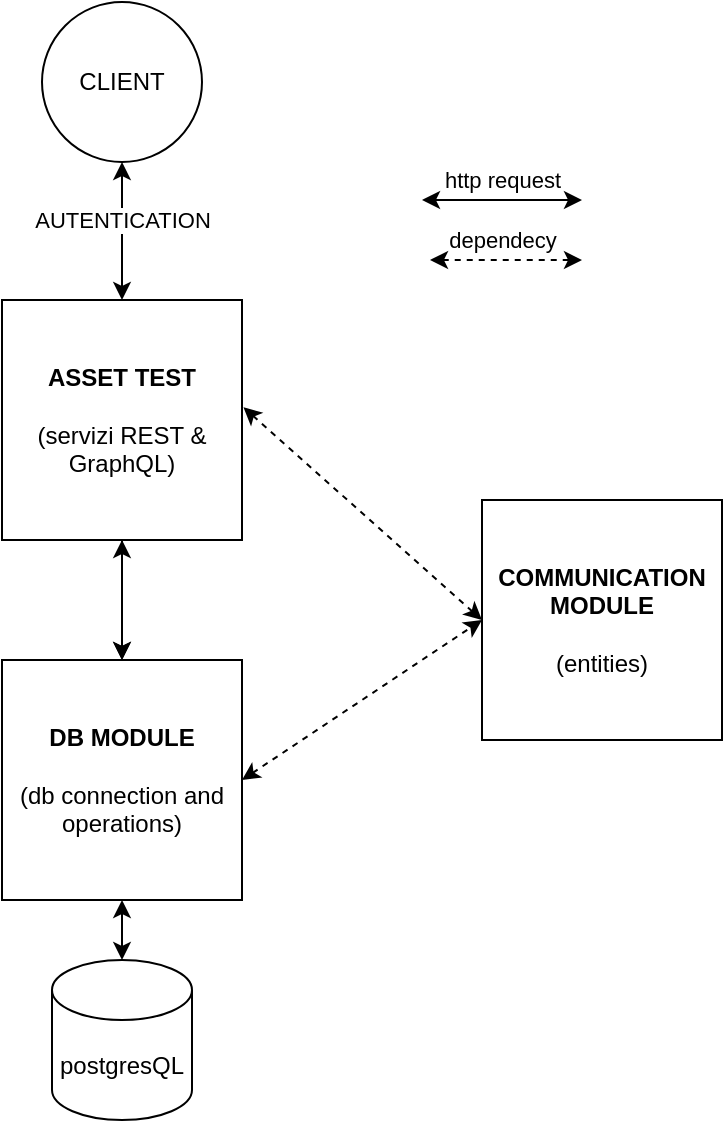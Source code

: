 <mxfile version="14.0.1" type="github"><diagram id="DuSW3beoVCh9P2xBlF8_" name="Page-1"><mxGraphModel dx="782" dy="1638" grid="1" gridSize="10" guides="1" tooltips="1" connect="1" arrows="1" fold="1" page="1" pageScale="1" pageWidth="827" pageHeight="1169" math="0" shadow="0"><root><mxCell id="0"/><mxCell id="1" parent="0"/><mxCell id="1WwZjCO7sUGnEkTwEjaJ-5" value="&lt;font style=&quot;font-size: 12px&quot;&gt;&lt;b&gt;COMMUNICATION MODULE&lt;/b&gt;&lt;br&gt;&lt;br&gt;(entities)&lt;br&gt;&lt;/font&gt;" style="whiteSpace=wrap;html=1;aspect=fixed;" vertex="1" parent="1"><mxGeometry x="380" y="90" width="120" height="120" as="geometry"/></mxCell><mxCell id="1WwZjCO7sUGnEkTwEjaJ-20" style="rounded=0;orthogonalLoop=1;jettySize=auto;html=1;exitX=1;exitY=0.5;exitDx=0;exitDy=0;entryX=0;entryY=0.5;entryDx=0;entryDy=0;startArrow=classic;startFill=1;dashed=1;" edge="1" parent="1" source="1WwZjCO7sUGnEkTwEjaJ-8" target="1WwZjCO7sUGnEkTwEjaJ-5"><mxGeometry relative="1" as="geometry"/></mxCell><mxCell id="1WwZjCO7sUGnEkTwEjaJ-31" style="edgeStyle=none;rounded=0;orthogonalLoop=1;jettySize=auto;html=1;exitX=0.5;exitY=1;exitDx=0;exitDy=0;entryX=0.5;entryY=0;entryDx=0;entryDy=0;entryPerimeter=0;startArrow=classic;startFill=1;" edge="1" parent="1" source="1WwZjCO7sUGnEkTwEjaJ-8" target="1WwZjCO7sUGnEkTwEjaJ-28"><mxGeometry relative="1" as="geometry"/></mxCell><mxCell id="1WwZjCO7sUGnEkTwEjaJ-8" value="&lt;b&gt;DB MODULE&lt;br&gt;&lt;/b&gt;&lt;br&gt;(db connection and operations)" style="whiteSpace=wrap;html=1;aspect=fixed;" vertex="1" parent="1"><mxGeometry x="140" y="170" width="120" height="120" as="geometry"/></mxCell><mxCell id="1WwZjCO7sUGnEkTwEjaJ-19" style="edgeStyle=orthogonalEdgeStyle;rounded=0;orthogonalLoop=1;jettySize=auto;html=1;exitX=0.5;exitY=1;exitDx=0;exitDy=0;" edge="1" parent="1" source="1WwZjCO7sUGnEkTwEjaJ-11" target="1WwZjCO7sUGnEkTwEjaJ-8"><mxGeometry relative="1" as="geometry"/></mxCell><mxCell id="1WwZjCO7sUGnEkTwEjaJ-21" value="" style="edgeStyle=none;rounded=0;orthogonalLoop=1;jettySize=auto;html=1;startArrow=classic;startFill=1;" edge="1" parent="1" source="1WwZjCO7sUGnEkTwEjaJ-11" target="1WwZjCO7sUGnEkTwEjaJ-8"><mxGeometry relative="1" as="geometry"/></mxCell><mxCell id="1WwZjCO7sUGnEkTwEjaJ-11" value="&lt;b&gt;ASSET TEST&lt;/b&gt;&lt;br&gt;&lt;br&gt;(servizi REST &amp;amp; GraphQL)" style="whiteSpace=wrap;html=1;aspect=fixed;" vertex="1" parent="1"><mxGeometry x="140" y="-10" width="120" height="120" as="geometry"/></mxCell><mxCell id="1WwZjCO7sUGnEkTwEjaJ-14" value="CLIENT" style="ellipse;whiteSpace=wrap;html=1;aspect=fixed;" vertex="1" parent="1"><mxGeometry x="160" y="-159" width="80" height="80" as="geometry"/></mxCell><mxCell id="1WwZjCO7sUGnEkTwEjaJ-15" value="" style="endArrow=classic;html=1;entryX=0.5;entryY=0;entryDx=0;entryDy=0;exitX=0.5;exitY=1;exitDx=0;exitDy=0;startArrow=classic;startFill=1;" edge="1" parent="1" source="1WwZjCO7sUGnEkTwEjaJ-14" target="1WwZjCO7sUGnEkTwEjaJ-11"><mxGeometry width="50" height="50" relative="1" as="geometry"><mxPoint x="140" y="-50" as="sourcePoint"/><mxPoint x="190" y="-100" as="targetPoint"/></mxGeometry></mxCell><mxCell id="1WwZjCO7sUGnEkTwEjaJ-16" value="AUTENTICATION&lt;br&gt;" style="edgeLabel;html=1;align=center;verticalAlign=middle;resizable=0;points=[];" vertex="1" connectable="0" parent="1WwZjCO7sUGnEkTwEjaJ-15"><mxGeometry x="-0.211" y="1" relative="1" as="geometry"><mxPoint x="-1" y="2" as="offset"/></mxGeometry></mxCell><mxCell id="1WwZjCO7sUGnEkTwEjaJ-22" value="" style="edgeStyle=none;rounded=0;orthogonalLoop=1;jettySize=auto;html=1;startArrow=classic;startFill=1;" edge="1" parent="1"><mxGeometry relative="1" as="geometry"><mxPoint x="350" y="-60" as="sourcePoint"/><mxPoint x="430" y="-60" as="targetPoint"/></mxGeometry></mxCell><mxCell id="1WwZjCO7sUGnEkTwEjaJ-24" value="http request" style="edgeLabel;html=1;align=center;verticalAlign=middle;resizable=0;points=[];" vertex="1" connectable="0" parent="1WwZjCO7sUGnEkTwEjaJ-22"><mxGeometry x="0.392" relative="1" as="geometry"><mxPoint x="-16" y="-10" as="offset"/></mxGeometry></mxCell><mxCell id="1WwZjCO7sUGnEkTwEjaJ-25" style="rounded=0;orthogonalLoop=1;jettySize=auto;html=1;exitX=1.006;exitY=0.447;exitDx=0;exitDy=0;startArrow=classic;startFill=1;exitPerimeter=0;entryX=0;entryY=0.5;entryDx=0;entryDy=0;dashed=1;" edge="1" parent="1" source="1WwZjCO7sUGnEkTwEjaJ-11" target="1WwZjCO7sUGnEkTwEjaJ-5"><mxGeometry relative="1" as="geometry"><mxPoint x="270" y="240" as="sourcePoint"/><mxPoint x="420" y="150" as="targetPoint"/></mxGeometry></mxCell><mxCell id="1WwZjCO7sUGnEkTwEjaJ-26" style="rounded=0;orthogonalLoop=1;jettySize=auto;html=1;exitX=1.006;exitY=0.447;exitDx=0;exitDy=0;startArrow=classic;startFill=1;exitPerimeter=0;dashed=1;" edge="1" parent="1"><mxGeometry relative="1" as="geometry"><mxPoint x="354" y="-30.0" as="sourcePoint"/><mxPoint x="430" y="-30" as="targetPoint"/></mxGeometry></mxCell><mxCell id="1WwZjCO7sUGnEkTwEjaJ-27" value="dependecy" style="edgeLabel;html=1;align=center;verticalAlign=middle;resizable=0;points=[];" vertex="1" connectable="0" parent="1WwZjCO7sUGnEkTwEjaJ-26"><mxGeometry x="0.412" y="-1" relative="1" as="geometry"><mxPoint x="-18" y="-11" as="offset"/></mxGeometry></mxCell><mxCell id="1WwZjCO7sUGnEkTwEjaJ-28" value="postgresQL" style="shape=cylinder3;whiteSpace=wrap;html=1;boundedLbl=1;backgroundOutline=1;size=15;" vertex="1" parent="1"><mxGeometry x="165" y="320" width="70" height="80" as="geometry"/></mxCell></root></mxGraphModel></diagram></mxfile>